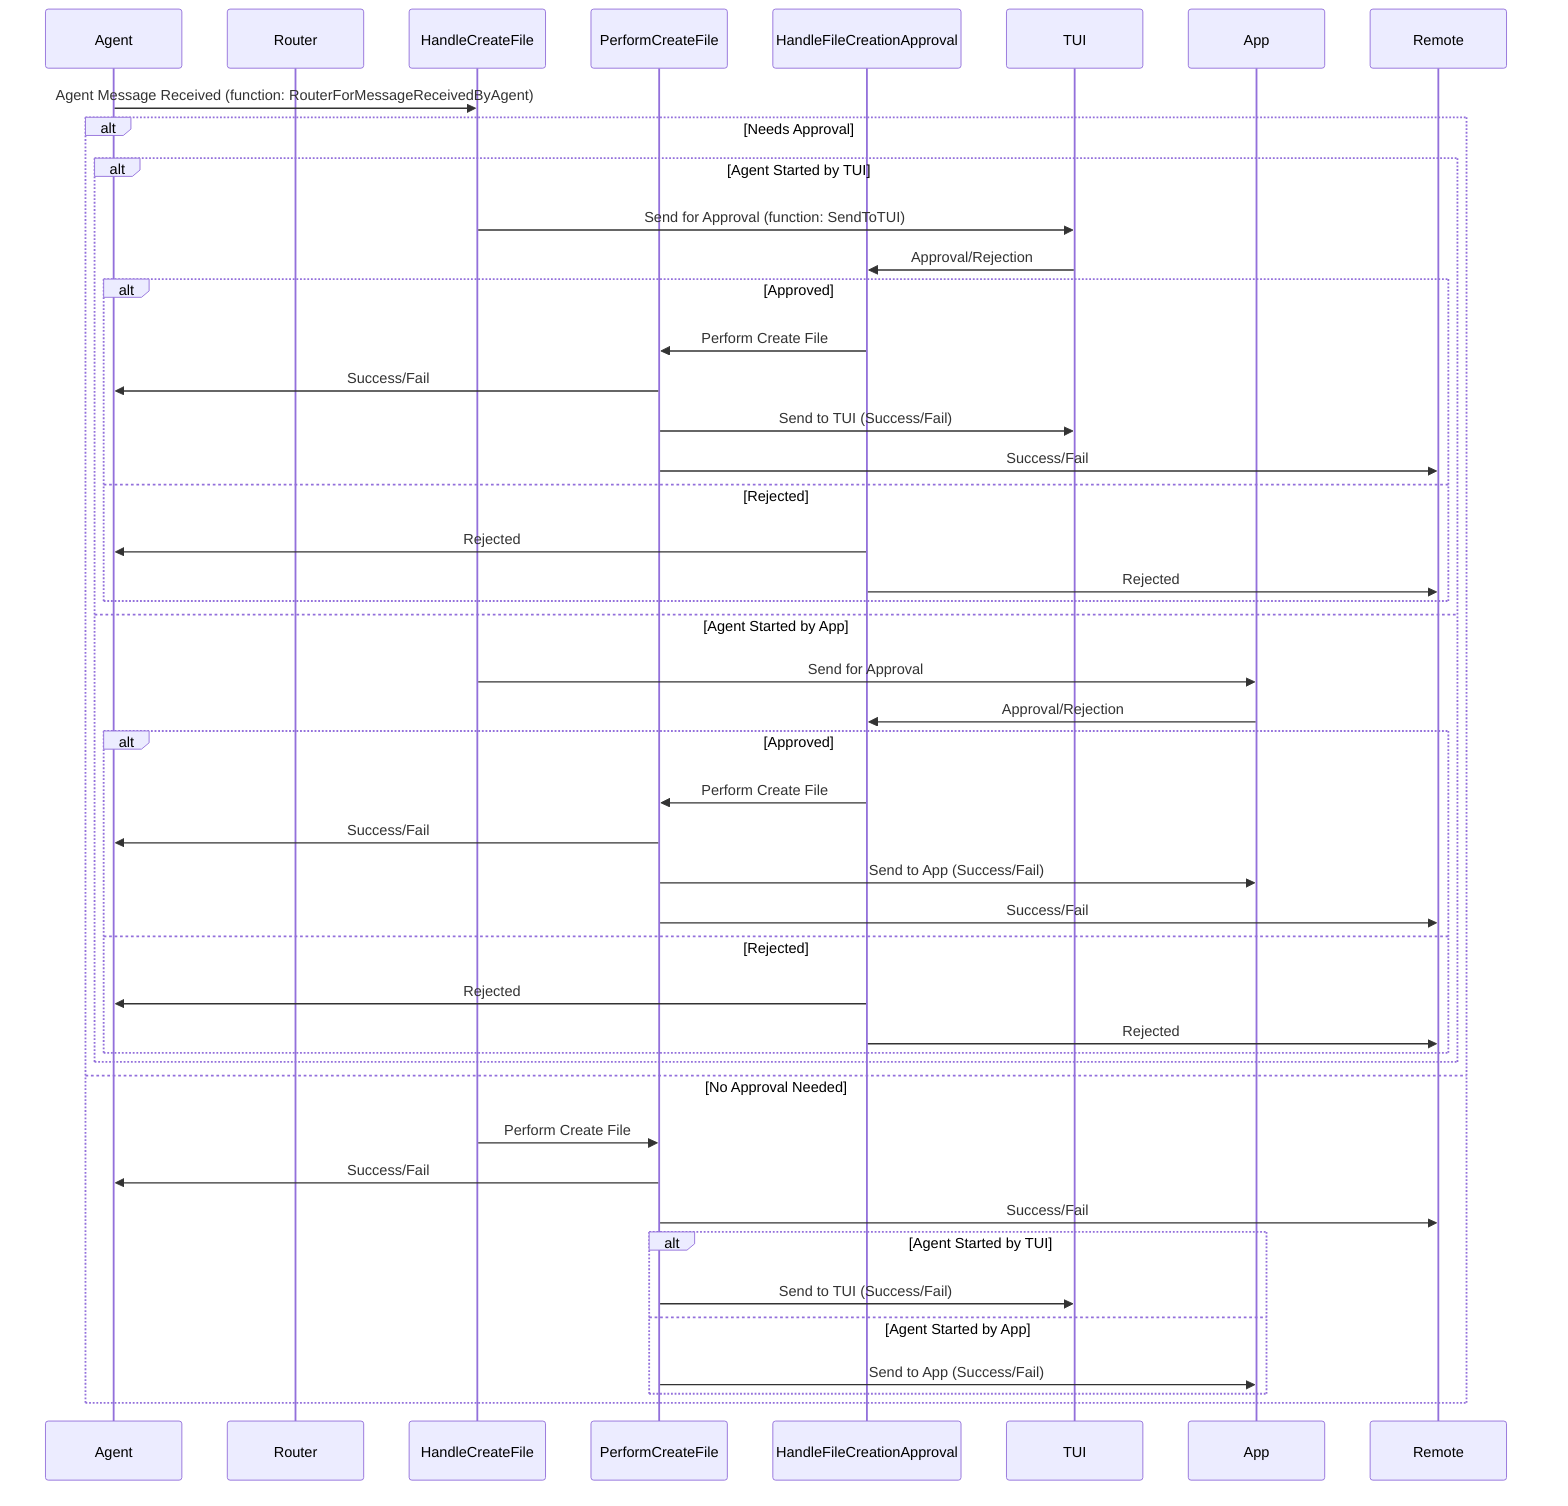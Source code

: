 sequenceDiagram
    participant Agent
    participant Router
    participant HandleCreateFile
    participant PerformCreateFile
    participant HandleFileCreationApproval
    participant TUI
    participant App
    participant Remote
 
    Agent->>HandleCreateFile: Agent Message Received (function: RouterForMessageReceivedByAgent)
    alt Needs Approval
        alt Agent Started by TUI
            HandleCreateFile->>TUI: Send for Approval (function: SendToTUI)
            TUI->>HandleFileCreationApproval: Approval/Rejection
            alt Approved
                HandleFileCreationApproval->>PerformCreateFile: Perform Create File
                PerformCreateFile->>Agent: Success/Fail
                PerformCreateFile->>TUI: Send to TUI (Success/Fail)
                PerformCreateFile->>Remote: Success/Fail
            else Rejected
                HandleFileCreationApproval->>Agent: Rejected
                HandleFileCreationApproval->>Remote: Rejected
            end
        else Agent Started by App
            HandleCreateFile->>App: Send for Approval
            App->>HandleFileCreationApproval: Approval/Rejection
            alt Approved
                HandleFileCreationApproval->>PerformCreateFile: Perform Create File
                PerformCreateFile->>Agent: Success/Fail
                PerformCreateFile->>App: Send to App (Success/Fail)
                PerformCreateFile->>Remote: Success/Fail
            else Rejected
                HandleFileCreationApproval->>Agent: Rejected
                HandleFileCreationApproval->>Remote: Rejected
            end
        end
    else No Approval Needed
        HandleCreateFile->>PerformCreateFile: Perform Create File
        PerformCreateFile->>Agent: Success/Fail
        PerformCreateFile->>Remote: Success/Fail
        alt Agent Started by TUI
            PerformCreateFile->>TUI: Send to TUI (Success/Fail)
        else Agent Started by App
            PerformCreateFile->>App: Send to App (Success/Fail)
 
        end
 
    end